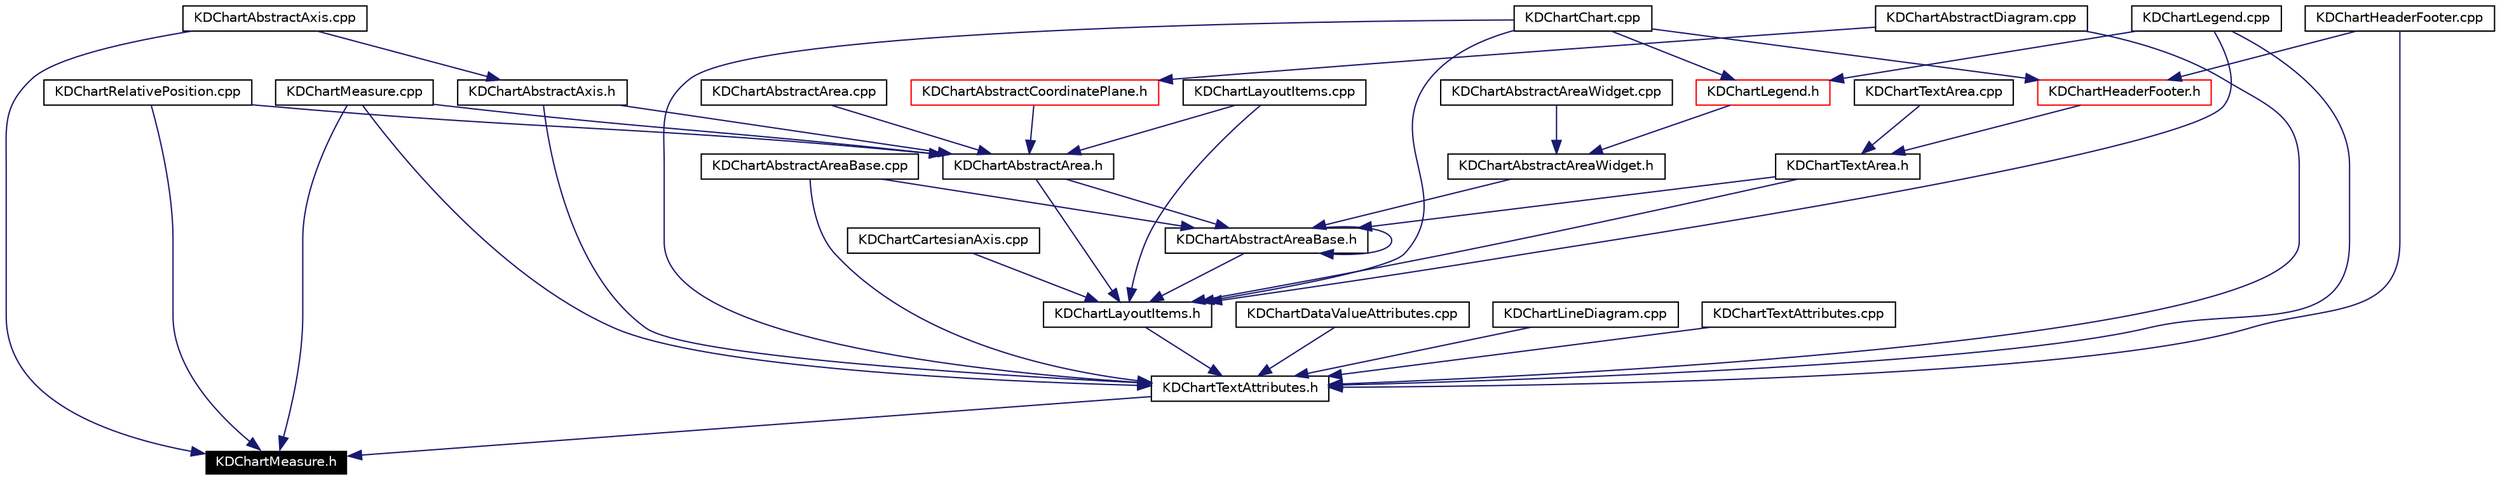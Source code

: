 digraph G
{
  edge [fontname="Helvetica",fontsize=10,labelfontname="Helvetica",labelfontsize=10];
  node [fontname="Helvetica",fontsize=10,shape=record];
  Node2265 [label="KDChartMeasure.h",height=0.2,width=0.4,color="white", fillcolor="black", style="filled" fontcolor="white"];
  Node2266 -> Node2265 [color="midnightblue",fontsize=10,style="solid",fontname="Helvetica"];
  Node2266 [label="KDChartTextAttributes.h",height=0.2,width=0.4,color="black",URL="$_k_d_chart_text_attributes_8h.html"];
  Node2267 -> Node2266 [color="midnightblue",fontsize=10,style="solid",fontname="Helvetica"];
  Node2267 [label="KDChartLayoutItems.h",height=0.2,width=0.4,color="black",URL="$_k_d_chart_layout_items_8h.html"];
  Node2268 -> Node2267 [color="midnightblue",fontsize=10,style="solid",fontname="Helvetica"];
  Node2268 [label="KDChartAbstractAreaBase.h",height=0.2,width=0.4,color="black",URL="$_k_d_chart_abstract_area_base_8h.html"];
  Node2269 -> Node2268 [color="midnightblue",fontsize=10,style="solid",fontname="Helvetica"];
  Node2269 [label="KDChartAbstractArea.h",height=0.2,width=0.4,color="black",URL="$_k_d_chart_abstract_area_8h.html"];
  Node2270 -> Node2269 [color="midnightblue",fontsize=10,style="solid",fontname="Helvetica"];
  Node2270 [label="KDChartAbstractArea.cpp",height=0.2,width=0.4,color="black",URL="$_k_d_chart_abstract_area_8cpp.html"];
  Node2271 -> Node2269 [color="midnightblue",fontsize=10,style="solid",fontname="Helvetica"];
  Node2271 [label="KDChartAbstractAxis.h",height=0.2,width=0.4,color="black",URL="$_k_d_chart_abstract_axis_8h.html"];
  Node2272 -> Node2271 [color="midnightblue",fontsize=10,style="solid",fontname="Helvetica"];
  Node2272 [label="KDChartAbstractAxis.cpp",height=0.2,width=0.4,color="black",URL="$_k_d_chart_abstract_axis_8cpp.html"];
  Node2284 -> Node2269 [color="midnightblue",fontsize=10,style="solid",fontname="Helvetica"];
  Node2284 [label="KDChartAbstractCoordinatePlane.h",height=0.2,width=0.4,color="red",URL="$_k_d_chart_abstract_coordinate_plane_8h.html"];
  Node2287 -> Node2284 [color="midnightblue",fontsize=10,style="solid",fontname="Helvetica"];
  Node2287 [label="KDChartAbstractDiagram.cpp",height=0.2,width=0.4,color="black",URL="$_k_d_chart_abstract_diagram_8cpp.html"];
  Node2301 -> Node2269 [color="midnightblue",fontsize=10,style="solid",fontname="Helvetica"];
  Node2301 [label="KDChartLayoutItems.cpp",height=0.2,width=0.4,color="black",URL="$_k_d_chart_layout_items_8cpp.html"];
  Node2302 -> Node2269 [color="midnightblue",fontsize=10,style="solid",fontname="Helvetica"];
  Node2302 [label="KDChartMeasure.cpp",height=0.2,width=0.4,color="black",URL="$_k_d_chart_measure_8cpp.html"];
  Node2303 -> Node2269 [color="midnightblue",fontsize=10,style="solid",fontname="Helvetica"];
  Node2303 [label="KDChartRelativePosition.cpp",height=0.2,width=0.4,color="black",URL="$_k_d_chart_relative_position_8cpp.html"];
  Node2268 -> Node2268 [color="midnightblue",fontsize=10,style="solid",fontname="Helvetica"];
  Node2304 -> Node2268 [color="midnightblue",fontsize=10,style="solid",fontname="Helvetica"];
  Node2304 [label="KDChartAbstractAreaBase.cpp",height=0.2,width=0.4,color="black",URL="$_k_d_chart_abstract_area_base_8cpp.html"];
  Node2305 -> Node2268 [color="midnightblue",fontsize=10,style="solid",fontname="Helvetica"];
  Node2305 [label="KDChartAbstractAreaWidget.h",height=0.2,width=0.4,color="black",URL="$_k_d_chart_abstract_area_widget_8h.html"];
  Node2306 -> Node2305 [color="midnightblue",fontsize=10,style="solid",fontname="Helvetica"];
  Node2306 [label="KDChartAbstractAreaWidget.cpp",height=0.2,width=0.4,color="black",URL="$_k_d_chart_abstract_area_widget_8cpp.html"];
  Node2307 -> Node2305 [color="midnightblue",fontsize=10,style="solid",fontname="Helvetica"];
  Node2307 [label="KDChartLegend.h",height=0.2,width=0.4,color="red",URL="$_k_d_chart_legend_8h.html"];
  Node2282 -> Node2307 [color="midnightblue",fontsize=10,style="solid",fontname="Helvetica"];
  Node2282 [label="KDChartChart.cpp",height=0.2,width=0.4,color="black",URL="$_k_d_chart_chart_8cpp.html"];
  Node2308 -> Node2307 [color="midnightblue",fontsize=10,style="solid",fontname="Helvetica"];
  Node2308 [label="KDChartLegend.cpp",height=0.2,width=0.4,color="black",URL="$_k_d_chart_legend_8cpp.html"];
  Node2309 -> Node2268 [color="midnightblue",fontsize=10,style="solid",fontname="Helvetica"];
  Node2309 [label="KDChartTextArea.h",height=0.2,width=0.4,color="black",URL="$_k_d_chart_text_area_8h.html"];
  Node2310 -> Node2309 [color="midnightblue",fontsize=10,style="solid",fontname="Helvetica"];
  Node2310 [label="KDChartHeaderFooter.h",height=0.2,width=0.4,color="red",URL="$_k_d_chart_header_footer_8h.html"];
  Node2282 -> Node2310 [color="midnightblue",fontsize=10,style="solid",fontname="Helvetica"];
  Node2311 -> Node2310 [color="midnightblue",fontsize=10,style="solid",fontname="Helvetica"];
  Node2311 [label="KDChartHeaderFooter.cpp",height=0.2,width=0.4,color="black",URL="$_k_d_chart_header_footer_8cpp.html"];
  Node2313 -> Node2309 [color="midnightblue",fontsize=10,style="solid",fontname="Helvetica"];
  Node2313 [label="KDChartTextArea.cpp",height=0.2,width=0.4,color="black",URL="$_k_d_chart_text_area_8cpp.html"];
  Node2269 -> Node2267 [color="midnightblue",fontsize=10,style="solid",fontname="Helvetica"];
  Node2278 -> Node2267 [color="midnightblue",fontsize=10,style="solid",fontname="Helvetica"];
  Node2278 [label="KDChartCartesianAxis.cpp",height=0.2,width=0.4,color="black",URL="$_k_d_chart_cartesian_axis_8cpp.html"];
  Node2309 -> Node2267 [color="midnightblue",fontsize=10,style="solid",fontname="Helvetica"];
  Node2282 -> Node2267 [color="midnightblue",fontsize=10,style="solid",fontname="Helvetica"];
  Node2301 -> Node2267 [color="midnightblue",fontsize=10,style="solid",fontname="Helvetica"];
  Node2308 -> Node2267 [color="midnightblue",fontsize=10,style="solid",fontname="Helvetica"];
  Node2304 -> Node2266 [color="midnightblue",fontsize=10,style="solid",fontname="Helvetica"];
  Node2271 -> Node2266 [color="midnightblue",fontsize=10,style="solid",fontname="Helvetica"];
  Node2287 -> Node2266 [color="midnightblue",fontsize=10,style="solid",fontname="Helvetica"];
  Node2282 -> Node2266 [color="midnightblue",fontsize=10,style="solid",fontname="Helvetica"];
  Node2314 -> Node2266 [color="midnightblue",fontsize=10,style="solid",fontname="Helvetica"];
  Node2314 [label="KDChartDataValueAttributes.cpp",height=0.2,width=0.4,color="black",URL="$_k_d_chart_data_value_attributes_8cpp.html"];
  Node2311 -> Node2266 [color="midnightblue",fontsize=10,style="solid",fontname="Helvetica"];
  Node2308 -> Node2266 [color="midnightblue",fontsize=10,style="solid",fontname="Helvetica"];
  Node2279 -> Node2266 [color="midnightblue",fontsize=10,style="solid",fontname="Helvetica"];
  Node2279 [label="KDChartLineDiagram.cpp",height=0.2,width=0.4,color="black",URL="$_k_d_chart_line_diagram_8cpp.html"];
  Node2302 -> Node2266 [color="midnightblue",fontsize=10,style="solid",fontname="Helvetica"];
  Node2315 -> Node2266 [color="midnightblue",fontsize=10,style="solid",fontname="Helvetica"];
  Node2315 [label="KDChartTextAttributes.cpp",height=0.2,width=0.4,color="black",URL="$_k_d_chart_text_attributes_8cpp.html"];
  Node2272 -> Node2265 [color="midnightblue",fontsize=10,style="solid",fontname="Helvetica"];
  Node2302 -> Node2265 [color="midnightblue",fontsize=10,style="solid",fontname="Helvetica"];
  Node2303 -> Node2265 [color="midnightblue",fontsize=10,style="solid",fontname="Helvetica"];
}
